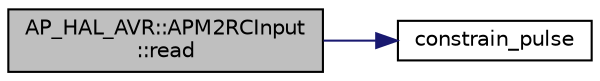 digraph "AP_HAL_AVR::APM2RCInput::read"
{
 // INTERACTIVE_SVG=YES
  edge [fontname="Helvetica",fontsize="10",labelfontname="Helvetica",labelfontsize="10"];
  node [fontname="Helvetica",fontsize="10",shape=record];
  rankdir="LR";
  Node1 [label="AP_HAL_AVR::APM2RCInput\l::read",height=0.2,width=0.4,color="black", fillcolor="grey75", style="filled" fontcolor="black"];
  Node1 -> Node2 [color="midnightblue",fontsize="10",style="solid",fontname="Helvetica"];
  Node2 [label="constrain_pulse",height=0.2,width=0.4,color="black", fillcolor="white", style="filled",URL="$RCInput__APM2_8cpp.html#a0c3de1df5697aaaed74055c629b97d2f"];
}
